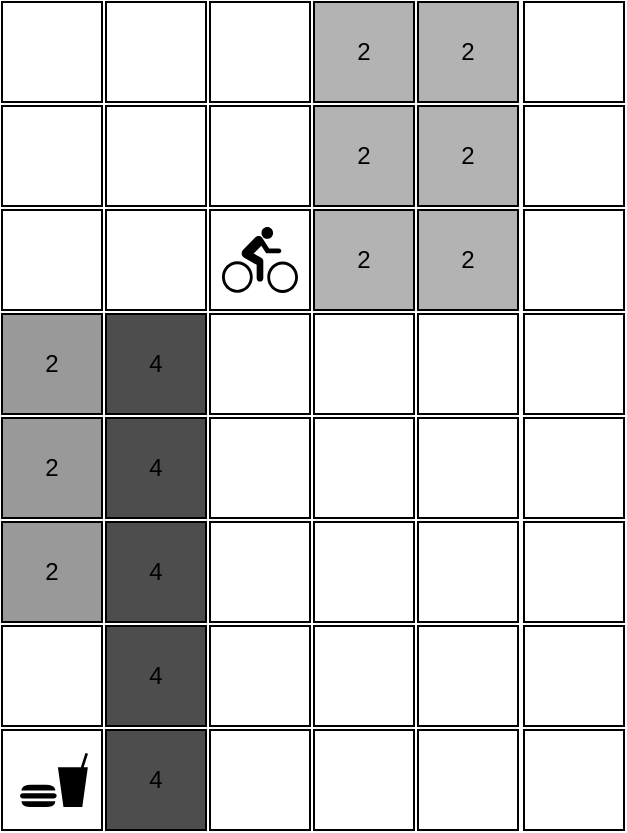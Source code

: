 <mxfile>
    <diagram id="tNJmBUoDxnqjJc0c00nP" name="Page-1">
        <mxGraphModel dx="1247" dy="657" grid="1" gridSize="10" guides="1" tooltips="1" connect="1" arrows="1" fold="1" page="1" pageScale="1" pageWidth="850" pageHeight="1100" math="0" shadow="0">
            <root>
                <mxCell id="0"/>
                <mxCell id="1" parent="0"/>
                <mxCell id="kb47WbbnUSf2NKxiao4H-1" value="" style="whiteSpace=wrap;html=1;aspect=fixed;" parent="1" vertex="1">
                    <mxGeometry x="230" y="660" width="50" height="50" as="geometry"/>
                </mxCell>
                <mxCell id="kb47WbbnUSf2NKxiao4H-2" value="" style="whiteSpace=wrap;html=1;aspect=fixed;" parent="1" vertex="1">
                    <mxGeometry x="282" y="660" width="50" height="50" as="geometry"/>
                </mxCell>
                <mxCell id="kb47WbbnUSf2NKxiao4H-3" value="" style="whiteSpace=wrap;html=1;aspect=fixed;" parent="1" vertex="1">
                    <mxGeometry x="334" y="660" width="50" height="50" as="geometry"/>
                </mxCell>
                <mxCell id="kb47WbbnUSf2NKxiao4H-4" value="2" style="whiteSpace=wrap;html=1;aspect=fixed;fillColor=#B3B3B3;" parent="1" vertex="1">
                    <mxGeometry x="386" y="660" width="50" height="50" as="geometry"/>
                </mxCell>
                <mxCell id="kb47WbbnUSf2NKxiao4H-5" value="" style="whiteSpace=wrap;html=1;aspect=fixed;" parent="1" vertex="1">
                    <mxGeometry x="230" y="712" width="50" height="50" as="geometry"/>
                </mxCell>
                <mxCell id="kb47WbbnUSf2NKxiao4H-6" value="" style="whiteSpace=wrap;html=1;aspect=fixed;" parent="1" vertex="1">
                    <mxGeometry x="282" y="712" width="50" height="50" as="geometry"/>
                </mxCell>
                <mxCell id="kb47WbbnUSf2NKxiao4H-7" value="" style="whiteSpace=wrap;html=1;aspect=fixed;" parent="1" vertex="1">
                    <mxGeometry x="334" y="712" width="50" height="50" as="geometry"/>
                </mxCell>
                <mxCell id="kb47WbbnUSf2NKxiao4H-8" value="2" style="whiteSpace=wrap;html=1;aspect=fixed;fillColor=#B3B3B3;" parent="1" vertex="1">
                    <mxGeometry x="386" y="712" width="50" height="50" as="geometry"/>
                </mxCell>
                <mxCell id="kb47WbbnUSf2NKxiao4H-9" value="" style="whiteSpace=wrap;html=1;aspect=fixed;" parent="1" vertex="1">
                    <mxGeometry x="230" y="764" width="50" height="50" as="geometry"/>
                </mxCell>
                <mxCell id="kb47WbbnUSf2NKxiao4H-10" value="" style="whiteSpace=wrap;html=1;aspect=fixed;" parent="1" vertex="1">
                    <mxGeometry x="282" y="764" width="50" height="50" as="geometry"/>
                </mxCell>
                <mxCell id="kb47WbbnUSf2NKxiao4H-11" value="" style="whiteSpace=wrap;html=1;aspect=fixed;" parent="1" vertex="1">
                    <mxGeometry x="334" y="764" width="50" height="50" as="geometry"/>
                </mxCell>
                <mxCell id="kb47WbbnUSf2NKxiao4H-12" value="2" style="whiteSpace=wrap;html=1;aspect=fixed;fillColor=#B3B3B3;" parent="1" vertex="1">
                    <mxGeometry x="386" y="764" width="50" height="50" as="geometry"/>
                </mxCell>
                <mxCell id="kb47WbbnUSf2NKxiao4H-23" value="2" style="whiteSpace=wrap;html=1;aspect=fixed;fillColor=#999999;" parent="1" vertex="1">
                    <mxGeometry x="230" y="816" width="50" height="50" as="geometry"/>
                </mxCell>
                <mxCell id="kb47WbbnUSf2NKxiao4H-24" value="4" style="whiteSpace=wrap;html=1;aspect=fixed;fillColor=#4D4D4D;" parent="1" vertex="1">
                    <mxGeometry x="282" y="816" width="50" height="50" as="geometry"/>
                </mxCell>
                <mxCell id="kb47WbbnUSf2NKxiao4H-25" value="" style="whiteSpace=wrap;html=1;aspect=fixed;" parent="1" vertex="1">
                    <mxGeometry x="334" y="816" width="50" height="50" as="geometry"/>
                </mxCell>
                <mxCell id="kb47WbbnUSf2NKxiao4H-26" value="" style="whiteSpace=wrap;html=1;aspect=fixed;fillColor=#FFFFFF;" parent="1" vertex="1">
                    <mxGeometry x="386" y="816" width="50" height="50" as="geometry"/>
                </mxCell>
                <mxCell id="kb47WbbnUSf2NKxiao4H-30" value="2" style="whiteSpace=wrap;html=1;aspect=fixed;fillColor=#999999;" parent="1" vertex="1">
                    <mxGeometry x="230" y="868" width="50" height="50" as="geometry"/>
                </mxCell>
                <mxCell id="kb47WbbnUSf2NKxiao4H-31" value="4" style="whiteSpace=wrap;html=1;aspect=fixed;fillColor=#4D4D4D;" parent="1" vertex="1">
                    <mxGeometry x="282" y="868" width="50" height="50" as="geometry"/>
                </mxCell>
                <mxCell id="kb47WbbnUSf2NKxiao4H-32" value="" style="whiteSpace=wrap;html=1;aspect=fixed;" parent="1" vertex="1">
                    <mxGeometry x="334" y="868" width="50" height="50" as="geometry"/>
                </mxCell>
                <mxCell id="kb47WbbnUSf2NKxiao4H-33" value="" style="whiteSpace=wrap;html=1;aspect=fixed;fillColor=#FFFFFF;" parent="1" vertex="1">
                    <mxGeometry x="386" y="868" width="50" height="50" as="geometry"/>
                </mxCell>
                <mxCell id="1towVgMfn-rUhUeNCm9Z-1" value="2" style="whiteSpace=wrap;html=1;aspect=fixed;fillColor=#999999;" parent="1" vertex="1">
                    <mxGeometry x="230" y="920" width="50" height="50" as="geometry"/>
                </mxCell>
                <mxCell id="1towVgMfn-rUhUeNCm9Z-2" value="4" style="whiteSpace=wrap;html=1;aspect=fixed;fillColor=#4D4D4D;" parent="1" vertex="1">
                    <mxGeometry x="282" y="920" width="50" height="50" as="geometry"/>
                </mxCell>
                <mxCell id="1towVgMfn-rUhUeNCm9Z-3" value="" style="whiteSpace=wrap;html=1;aspect=fixed;" parent="1" vertex="1">
                    <mxGeometry x="334" y="920" width="50" height="50" as="geometry"/>
                </mxCell>
                <mxCell id="1towVgMfn-rUhUeNCm9Z-4" value="" style="whiteSpace=wrap;html=1;aspect=fixed;fillColor=#FFFFFF;" parent="1" vertex="1">
                    <mxGeometry x="386" y="920" width="50" height="50" as="geometry"/>
                </mxCell>
                <mxCell id="1towVgMfn-rUhUeNCm9Z-6" value="" style="whiteSpace=wrap;html=1;aspect=fixed;" parent="1" vertex="1">
                    <mxGeometry x="230" y="972" width="50" height="50" as="geometry"/>
                </mxCell>
                <mxCell id="1towVgMfn-rUhUeNCm9Z-7" value="4" style="whiteSpace=wrap;html=1;aspect=fixed;fillColor=#4D4D4D;" parent="1" vertex="1">
                    <mxGeometry x="282" y="972" width="50" height="50" as="geometry"/>
                </mxCell>
                <mxCell id="1towVgMfn-rUhUeNCm9Z-8" value="" style="whiteSpace=wrap;html=1;aspect=fixed;" parent="1" vertex="1">
                    <mxGeometry x="334" y="972" width="50" height="50" as="geometry"/>
                </mxCell>
                <mxCell id="1towVgMfn-rUhUeNCm9Z-9" value="" style="whiteSpace=wrap;html=1;aspect=fixed;fillColor=#FFFFFF;" parent="1" vertex="1">
                    <mxGeometry x="386" y="972" width="50" height="50" as="geometry"/>
                </mxCell>
                <mxCell id="1towVgMfn-rUhUeNCm9Z-10" value="" style="whiteSpace=wrap;html=1;aspect=fixed;" parent="1" vertex="1">
                    <mxGeometry x="230" y="1024" width="50" height="50" as="geometry"/>
                </mxCell>
                <mxCell id="1towVgMfn-rUhUeNCm9Z-11" value="4" style="whiteSpace=wrap;html=1;aspect=fixed;fillColor=#4D4D4D;" parent="1" vertex="1">
                    <mxGeometry x="282" y="1024" width="50" height="50" as="geometry"/>
                </mxCell>
                <mxCell id="1towVgMfn-rUhUeNCm9Z-12" value="" style="whiteSpace=wrap;html=1;aspect=fixed;" parent="1" vertex="1">
                    <mxGeometry x="334" y="1024" width="50" height="50" as="geometry"/>
                </mxCell>
                <mxCell id="1towVgMfn-rUhUeNCm9Z-13" value="" style="whiteSpace=wrap;html=1;aspect=fixed;fillColor=#FFFFFF;" parent="1" vertex="1">
                    <mxGeometry x="386" y="1024" width="50" height="50" as="geometry"/>
                </mxCell>
                <mxCell id="MSOwNAgfnWlgVfPWSBbm-1" value="" style="shape=mxgraph.signs.sports.cycling;html=1;pointerEvents=1;fillColor=#000000;strokeColor=none;verticalLabelPosition=bottom;verticalAlign=top;align=center;sketch=0;" parent="1" vertex="1">
                    <mxGeometry x="340" y="772.5" width="38" height="33" as="geometry"/>
                </mxCell>
                <mxCell id="MSOwNAgfnWlgVfPWSBbm-2" value="" style="shape=mxgraph.signs.food.fast_food;html=1;pointerEvents=1;fillColor=#000000;strokeColor=none;verticalLabelPosition=bottom;verticalAlign=top;align=center;sketch=0;" parent="1" vertex="1">
                    <mxGeometry x="239" y="1035.5" width="34" height="27" as="geometry"/>
                </mxCell>
                <mxCell id="2" value="2" style="whiteSpace=wrap;html=1;aspect=fixed;fillColor=#B3B3B3;" vertex="1" parent="1">
                    <mxGeometry x="438" y="660" width="50" height="50" as="geometry"/>
                </mxCell>
                <mxCell id="3" value="2" style="whiteSpace=wrap;html=1;aspect=fixed;fillColor=#B3B3B3;" vertex="1" parent="1">
                    <mxGeometry x="438" y="712" width="50" height="50" as="geometry"/>
                </mxCell>
                <mxCell id="4" value="2" style="whiteSpace=wrap;html=1;aspect=fixed;fillColor=#B3B3B3;" vertex="1" parent="1">
                    <mxGeometry x="438" y="764" width="50" height="50" as="geometry"/>
                </mxCell>
                <mxCell id="5" value="" style="whiteSpace=wrap;html=1;aspect=fixed;fillColor=#FFFFFF;" vertex="1" parent="1">
                    <mxGeometry x="438" y="816" width="50" height="50" as="geometry"/>
                </mxCell>
                <mxCell id="6" value="" style="whiteSpace=wrap;html=1;aspect=fixed;fillColor=#FFFFFF;" vertex="1" parent="1">
                    <mxGeometry x="438" y="868" width="50" height="50" as="geometry"/>
                </mxCell>
                <mxCell id="7" value="" style="whiteSpace=wrap;html=1;aspect=fixed;fillColor=#FFFFFF;" vertex="1" parent="1">
                    <mxGeometry x="438" y="920" width="50" height="50" as="geometry"/>
                </mxCell>
                <mxCell id="8" value="" style="whiteSpace=wrap;html=1;aspect=fixed;fillColor=#FFFFFF;" vertex="1" parent="1">
                    <mxGeometry x="438" y="972" width="50" height="50" as="geometry"/>
                </mxCell>
                <mxCell id="9" value="" style="whiteSpace=wrap;html=1;aspect=fixed;fillColor=#FFFFFF;" vertex="1" parent="1">
                    <mxGeometry x="438" y="1024" width="50" height="50" as="geometry"/>
                </mxCell>
                <mxCell id="10" value="" style="whiteSpace=wrap;html=1;aspect=fixed;fillColor=#FFFFFF;" vertex="1" parent="1">
                    <mxGeometry x="491" y="660" width="50" height="50" as="geometry"/>
                </mxCell>
                <mxCell id="11" value="" style="whiteSpace=wrap;html=1;aspect=fixed;fillColor=#FFFFFF;" vertex="1" parent="1">
                    <mxGeometry x="491" y="712" width="50" height="50" as="geometry"/>
                </mxCell>
                <mxCell id="12" value="" style="whiteSpace=wrap;html=1;aspect=fixed;fillColor=#FFFFFF;" vertex="1" parent="1">
                    <mxGeometry x="491" y="764" width="50" height="50" as="geometry"/>
                </mxCell>
                <mxCell id="13" value="" style="whiteSpace=wrap;html=1;aspect=fixed;fillColor=#FFFFFF;" vertex="1" parent="1">
                    <mxGeometry x="491" y="816" width="50" height="50" as="geometry"/>
                </mxCell>
                <mxCell id="14" value="" style="whiteSpace=wrap;html=1;aspect=fixed;fillColor=#FFFFFF;" vertex="1" parent="1">
                    <mxGeometry x="491" y="868" width="50" height="50" as="geometry"/>
                </mxCell>
                <mxCell id="15" value="" style="whiteSpace=wrap;html=1;aspect=fixed;fillColor=#FFFFFF;" vertex="1" parent="1">
                    <mxGeometry x="491" y="920" width="50" height="50" as="geometry"/>
                </mxCell>
                <mxCell id="16" value="" style="whiteSpace=wrap;html=1;aspect=fixed;fillColor=#FFFFFF;" vertex="1" parent="1">
                    <mxGeometry x="491" y="972" width="50" height="50" as="geometry"/>
                </mxCell>
                <mxCell id="17" value="" style="whiteSpace=wrap;html=1;aspect=fixed;fillColor=#FFFFFF;" vertex="1" parent="1">
                    <mxGeometry x="491" y="1024" width="50" height="50" as="geometry"/>
                </mxCell>
            </root>
        </mxGraphModel>
    </diagram>
</mxfile>